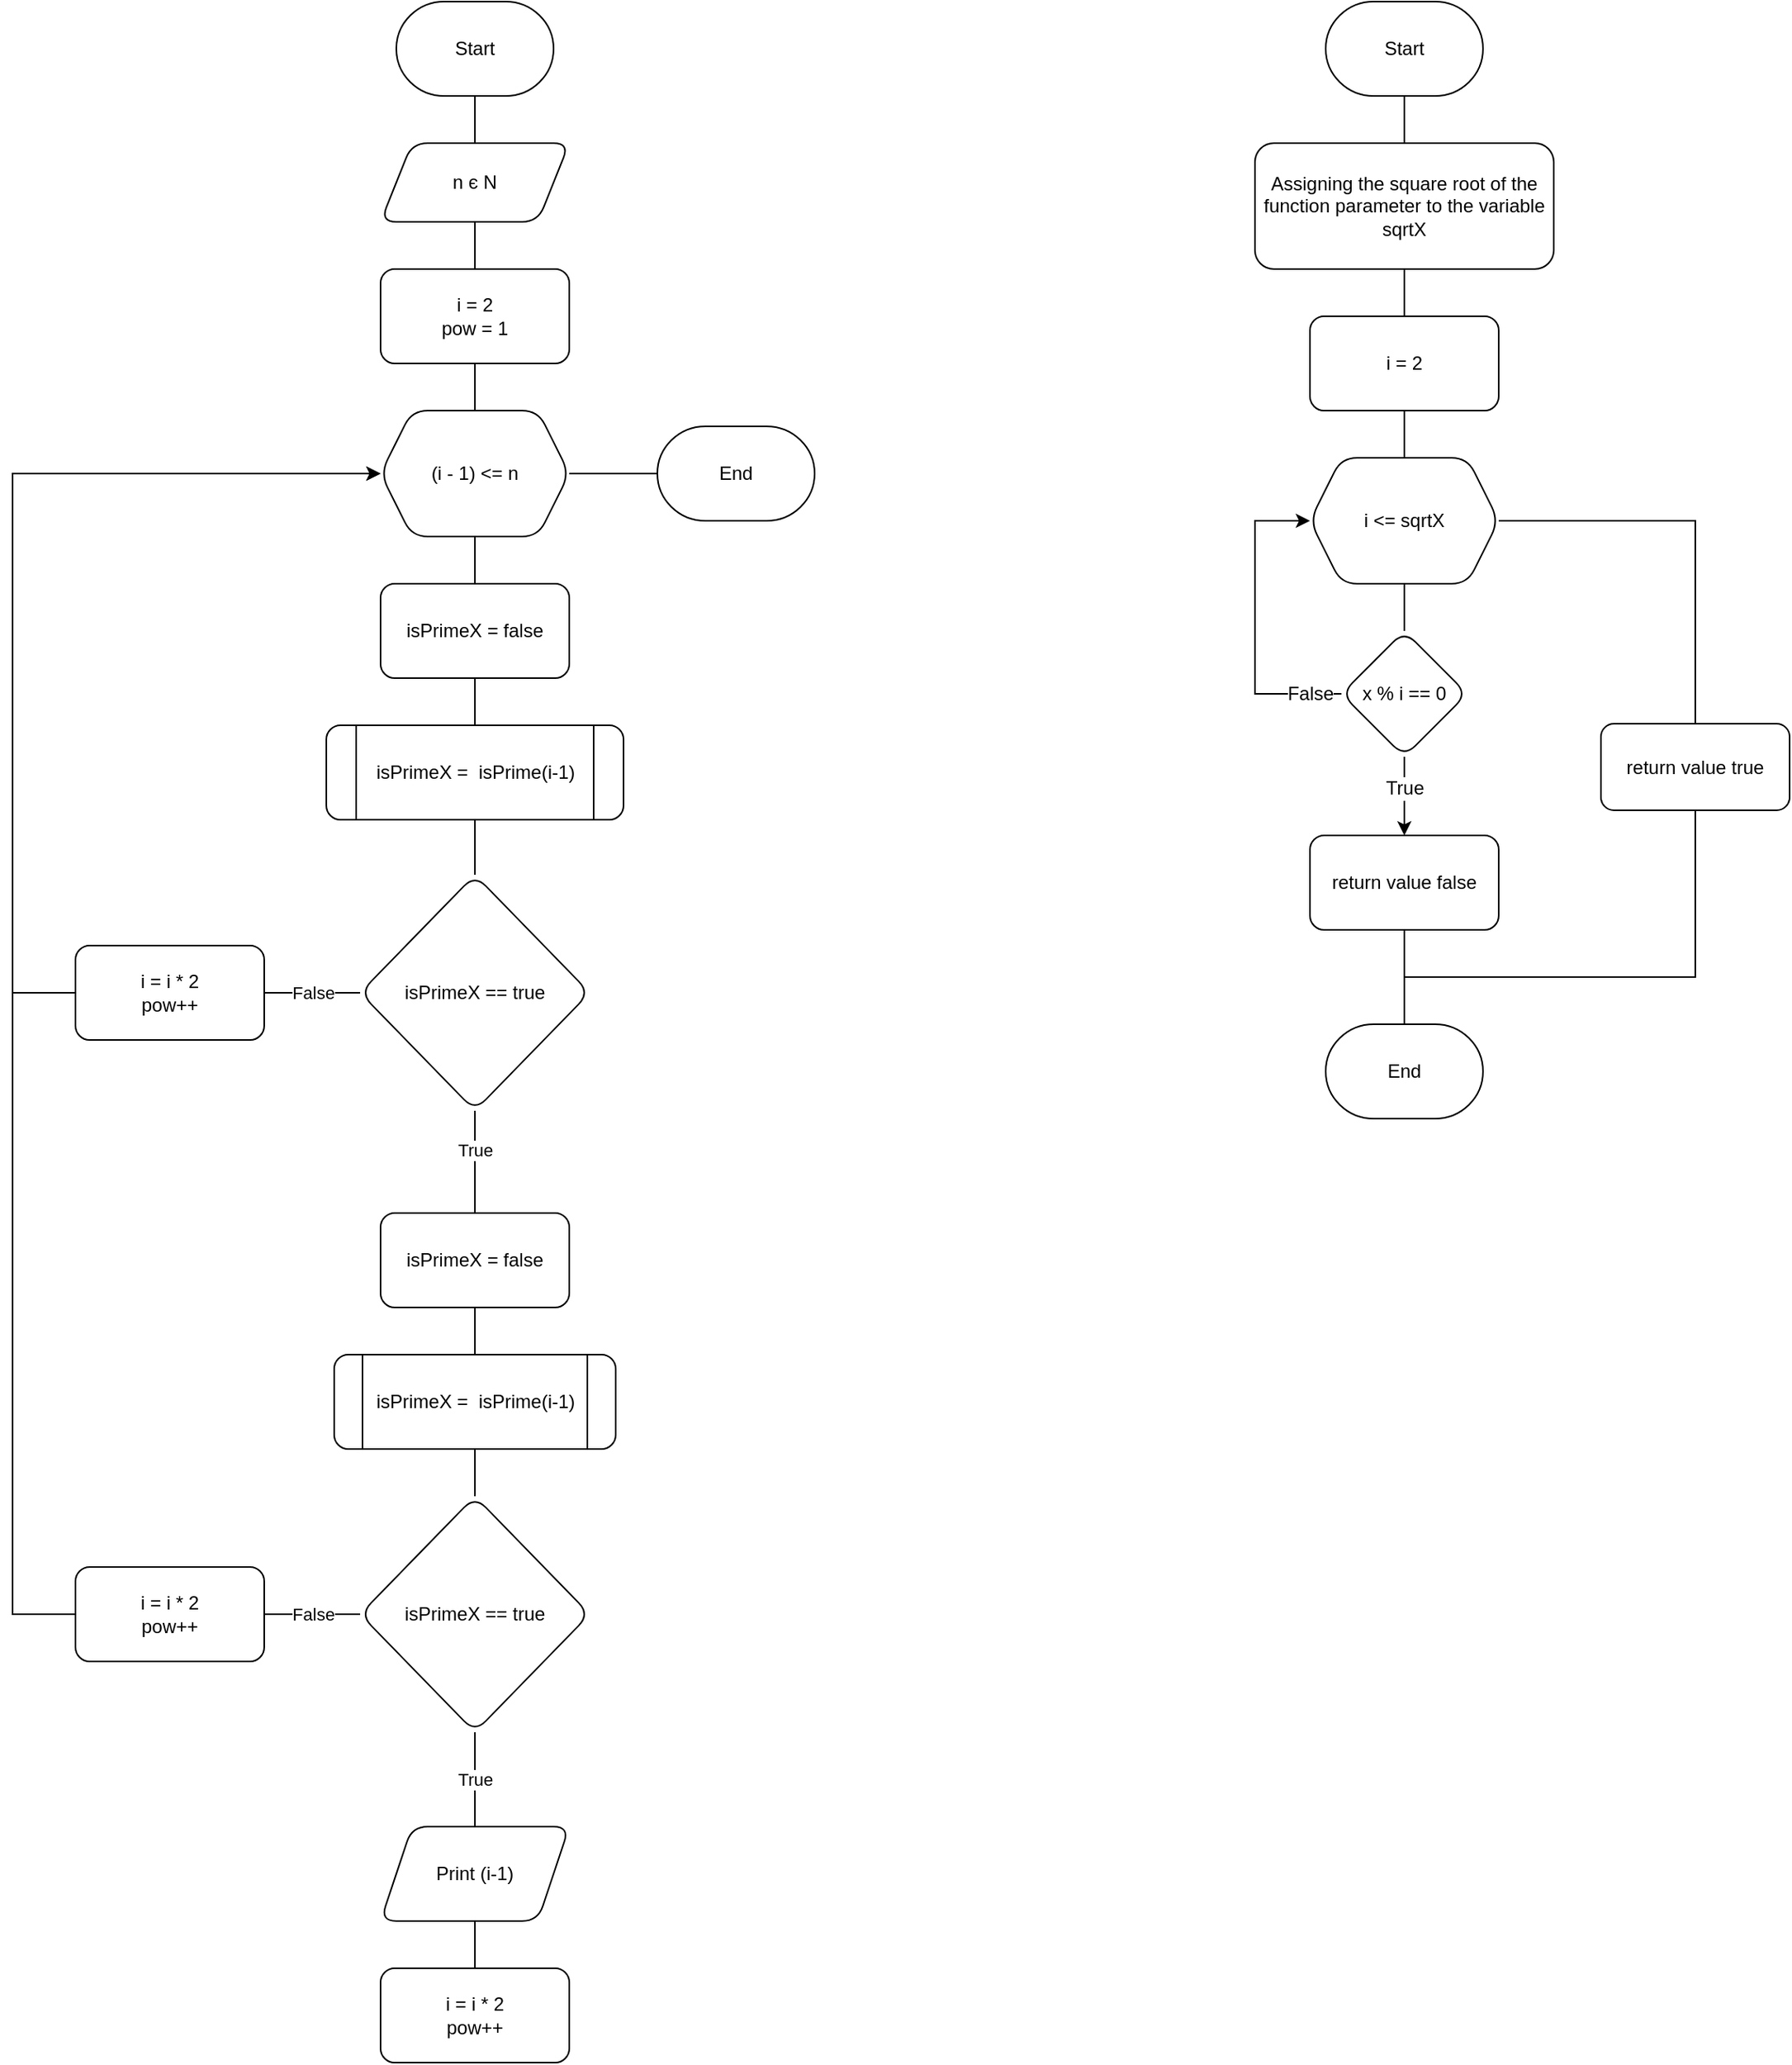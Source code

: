 <mxfile version="15.5.6" type="device"><diagram id="bGngBlNf72mOHMy-una_" name="Page-1"><mxGraphModel dx="1038" dy="2885" grid="1" gridSize="10" guides="1" tooltips="1" connect="1" arrows="1" fold="1" page="1" pageScale="1" pageWidth="827" pageHeight="1169" math="0" shadow="0"><root><mxCell id="0"/><mxCell id="1" parent="0"/><mxCell id="LE_naiQuzVoniJB5CTsR-4" value="" style="edgeStyle=orthogonalEdgeStyle;rounded=0;orthogonalLoop=1;jettySize=auto;html=1;endArrow=none;endFill=0;" edge="1" parent="1" source="LE_naiQuzVoniJB5CTsR-1" target="LE_naiQuzVoniJB5CTsR-3"><mxGeometry relative="1" as="geometry"/></mxCell><mxCell id="LE_naiQuzVoniJB5CTsR-1" value="Start" style="strokeWidth=1;html=1;shape=mxgraph.flowchart.terminator;whiteSpace=wrap;" vertex="1" parent="1"><mxGeometry x="364" y="-2220" width="100" height="60" as="geometry"/></mxCell><mxCell id="LE_naiQuzVoniJB5CTsR-8" value="" style="edgeStyle=orthogonalEdgeStyle;rounded=0;orthogonalLoop=1;jettySize=auto;html=1;endArrow=none;endFill=0;" edge="1" parent="1" source="LE_naiQuzVoniJB5CTsR-3" target="LE_naiQuzVoniJB5CTsR-7"><mxGeometry relative="1" as="geometry"/></mxCell><mxCell id="LE_naiQuzVoniJB5CTsR-3" value="n є N" style="shape=parallelogram;perimeter=parallelogramPerimeter;whiteSpace=wrap;html=1;fixedSize=1;strokeWidth=1;rounded=1;" vertex="1" parent="1"><mxGeometry x="354" y="-2130" width="120" height="50" as="geometry"/></mxCell><mxCell id="LE_naiQuzVoniJB5CTsR-10" value="" style="edgeStyle=orthogonalEdgeStyle;rounded=0;orthogonalLoop=1;jettySize=auto;html=1;endArrow=none;endFill=0;" edge="1" parent="1" source="LE_naiQuzVoniJB5CTsR-7" target="LE_naiQuzVoniJB5CTsR-9"><mxGeometry relative="1" as="geometry"/></mxCell><mxCell id="LE_naiQuzVoniJB5CTsR-7" value="i = 2&lt;br&gt;pow = 1" style="whiteSpace=wrap;html=1;rounded=1;strokeWidth=1;" vertex="1" parent="1"><mxGeometry x="354" y="-2050" width="120" height="60" as="geometry"/></mxCell><mxCell id="LE_naiQuzVoniJB5CTsR-27" value="" style="edgeStyle=orthogonalEdgeStyle;rounded=0;orthogonalLoop=1;jettySize=auto;html=1;endArrow=none;endFill=0;" edge="1" parent="1" source="LE_naiQuzVoniJB5CTsR-9" target="LE_naiQuzVoniJB5CTsR-26"><mxGeometry relative="1" as="geometry"/></mxCell><mxCell id="LE_naiQuzVoniJB5CTsR-9" value="(i - 1) &amp;lt;= n" style="shape=hexagon;perimeter=hexagonPerimeter2;whiteSpace=wrap;html=1;fixedSize=1;rounded=1;strokeWidth=1;" vertex="1" parent="1"><mxGeometry x="354" y="-1960" width="120" height="80" as="geometry"/></mxCell><mxCell id="LE_naiQuzVoniJB5CTsR-29" value="" style="edgeStyle=orthogonalEdgeStyle;rounded=0;orthogonalLoop=1;jettySize=auto;html=1;endArrow=none;endFill=0;" edge="1" parent="1" source="LE_naiQuzVoniJB5CTsR-26" target="LE_naiQuzVoniJB5CTsR-28"><mxGeometry relative="1" as="geometry"/></mxCell><mxCell id="LE_naiQuzVoniJB5CTsR-26" value="isPrimeX = false" style="whiteSpace=wrap;html=1;rounded=1;strokeWidth=1;" vertex="1" parent="1"><mxGeometry x="354" y="-1850" width="120" height="60" as="geometry"/></mxCell><mxCell id="LE_naiQuzVoniJB5CTsR-33" value="" style="edgeStyle=orthogonalEdgeStyle;rounded=0;orthogonalLoop=1;jettySize=auto;html=1;endArrow=none;endFill=0;" edge="1" parent="1" source="LE_naiQuzVoniJB5CTsR-28" target="LE_naiQuzVoniJB5CTsR-32"><mxGeometry relative="1" as="geometry"/></mxCell><mxCell id="LE_naiQuzVoniJB5CTsR-28" value="isPrimeX =&amp;nbsp; isPrime(i-1)" style="shape=process;whiteSpace=wrap;html=1;backgroundOutline=1;rounded=1;strokeWidth=1;" vertex="1" parent="1"><mxGeometry x="319.5" y="-1760" width="189" height="60" as="geometry"/></mxCell><mxCell id="LE_naiQuzVoniJB5CTsR-54" value="False" style="edgeStyle=orthogonalEdgeStyle;rounded=0;orthogonalLoop=1;jettySize=auto;html=1;endArrow=none;endFill=0;entryX=1;entryY=0.5;entryDx=0;entryDy=0;exitX=0;exitY=0.5;exitDx=0;exitDy=0;" edge="1" parent="1" source="LE_naiQuzVoniJB5CTsR-32" target="LE_naiQuzVoniJB5CTsR-57"><mxGeometry relative="1" as="geometry"><mxPoint x="311" y="-1590" as="sourcePoint"/><mxPoint x="284" y="-1590" as="targetPoint"/></mxGeometry></mxCell><mxCell id="LE_naiQuzVoniJB5CTsR-32" value="isPrimeX == true" style="rhombus;whiteSpace=wrap;html=1;rounded=1;strokeWidth=1;" vertex="1" parent="1"><mxGeometry x="341" y="-1665" width="146" height="150" as="geometry"/></mxCell><mxCell id="LE_naiQuzVoniJB5CTsR-57" value="i = i * 2&lt;br&gt;pow++" style="whiteSpace=wrap;html=1;rounded=1;strokeWidth=1;" vertex="1" parent="1"><mxGeometry x="160" y="-1620" width="120" height="60" as="geometry"/></mxCell><mxCell id="LE_naiQuzVoniJB5CTsR-58" value="False" style="edgeStyle=orthogonalEdgeStyle;rounded=0;orthogonalLoop=1;jettySize=auto;html=1;endArrow=none;endFill=0;entryX=1;entryY=0.5;entryDx=0;entryDy=0;exitX=0;exitY=0.5;exitDx=0;exitDy=0;" edge="1" parent="1" target="LE_naiQuzVoniJB5CTsR-59" source="LE_naiQuzVoniJB5CTsR-84"><mxGeometry relative="1" as="geometry"><mxPoint x="340" y="-1195" as="sourcePoint"/><mxPoint x="364" y="-1195" as="targetPoint"/></mxGeometry></mxCell><mxCell id="LE_naiQuzVoniJB5CTsR-59" value="i = i * 2&lt;br&gt;pow++" style="whiteSpace=wrap;html=1;rounded=1;strokeWidth=1;" vertex="1" parent="1"><mxGeometry x="160" y="-1225" width="120" height="60" as="geometry"/></mxCell><mxCell id="LE_naiQuzVoniJB5CTsR-60" value="" style="endArrow=classic;html=1;rounded=0;exitX=0;exitY=0.5;exitDx=0;exitDy=0;entryX=0;entryY=0.5;entryDx=0;entryDy=0;" edge="1" parent="1" source="LE_naiQuzVoniJB5CTsR-57" target="LE_naiQuzVoniJB5CTsR-9"><mxGeometry width="50" height="50" relative="1" as="geometry"><mxPoint x="390" y="-1680" as="sourcePoint"/><mxPoint x="440" y="-1730" as="targetPoint"/><Array as="points"><mxPoint x="120" y="-1590"/><mxPoint x="120" y="-1920"/></Array></mxGeometry></mxCell><mxCell id="LE_naiQuzVoniJB5CTsR-61" value="" style="endArrow=classic;html=1;rounded=0;exitX=0;exitY=0.5;exitDx=0;exitDy=0;entryX=0;entryY=0.5;entryDx=0;entryDy=0;" edge="1" parent="1" source="LE_naiQuzVoniJB5CTsR-59" target="LE_naiQuzVoniJB5CTsR-9"><mxGeometry width="50" height="50" relative="1" as="geometry"><mxPoint x="390" y="-1380" as="sourcePoint"/><mxPoint x="440" y="-1430" as="targetPoint"/><Array as="points"><mxPoint x="120" y="-1195"/><mxPoint x="120" y="-1920"/></Array></mxGeometry></mxCell><mxCell id="LE_naiQuzVoniJB5CTsR-72" value="" style="edgeStyle=orthogonalEdgeStyle;rounded=0;orthogonalLoop=1;jettySize=auto;html=1;endArrow=none;endFill=0;exitX=0.5;exitY=1;exitDx=0;exitDy=0;" edge="1" parent="1" source="LE_naiQuzVoniJB5CTsR-81" target="LE_naiQuzVoniJB5CTsR-73"><mxGeometry relative="1" as="geometry"><mxPoint x="370" y="-980" as="sourcePoint"/></mxGeometry></mxCell><mxCell id="LE_naiQuzVoniJB5CTsR-73" value="i = i * 2&lt;br&gt;pow++" style="whiteSpace=wrap;html=1;rounded=1;strokeWidth=1;" vertex="1" parent="1"><mxGeometry x="354" y="-970" width="120" height="60" as="geometry"/></mxCell><mxCell id="LE_naiQuzVoniJB5CTsR-81" value="Print (i-1)" style="shape=parallelogram;perimeter=parallelogramPerimeter;whiteSpace=wrap;html=1;fixedSize=1;rounded=1;strokeWidth=1;" vertex="1" parent="1"><mxGeometry x="354" y="-1060" width="120" height="60" as="geometry"/></mxCell><mxCell id="LE_naiQuzVoniJB5CTsR-95" value="True" style="edgeStyle=orthogonalEdgeStyle;rounded=0;orthogonalLoop=1;jettySize=auto;html=1;endArrow=none;endFill=0;entryX=0.5;entryY=0;entryDx=0;entryDy=0;" edge="1" parent="1" source="LE_naiQuzVoniJB5CTsR-84" target="LE_naiQuzVoniJB5CTsR-81"><mxGeometry relative="1" as="geometry"><mxPoint x="420" y="-1060" as="targetPoint"/></mxGeometry></mxCell><mxCell id="LE_naiQuzVoniJB5CTsR-84" value="isPrimeX == true" style="rhombus;whiteSpace=wrap;html=1;rounded=1;strokeWidth=1;" vertex="1" parent="1"><mxGeometry x="341" y="-1270" width="146" height="150" as="geometry"/></mxCell><mxCell id="LE_naiQuzVoniJB5CTsR-86" value="" style="endArrow=none;html=1;rounded=0;entryX=0.5;entryY=1;entryDx=0;entryDy=0;exitX=0.5;exitY=0;exitDx=0;exitDy=0;" edge="1" parent="1" source="LE_naiQuzVoniJB5CTsR-89" target="LE_naiQuzVoniJB5CTsR-32"><mxGeometry width="50" height="50" relative="1" as="geometry"><mxPoint x="414" y="-1400" as="sourcePoint"/><mxPoint x="500" y="-1350" as="targetPoint"/></mxGeometry></mxCell><mxCell id="LE_naiQuzVoniJB5CTsR-87" value="True" style="edgeLabel;html=1;align=center;verticalAlign=middle;resizable=0;points=[];" vertex="1" connectable="0" parent="LE_naiQuzVoniJB5CTsR-86"><mxGeometry x="0.35" y="-4" relative="1" as="geometry"><mxPoint x="-4" y="4" as="offset"/></mxGeometry></mxCell><mxCell id="LE_naiQuzVoniJB5CTsR-88" value="" style="edgeStyle=orthogonalEdgeStyle;rounded=0;orthogonalLoop=1;jettySize=auto;html=1;endArrow=none;endFill=0;" edge="1" parent="1" source="LE_naiQuzVoniJB5CTsR-89" target="LE_naiQuzVoniJB5CTsR-90"><mxGeometry relative="1" as="geometry"/></mxCell><mxCell id="LE_naiQuzVoniJB5CTsR-89" value="isPrimeX = false" style="whiteSpace=wrap;html=1;rounded=1;strokeWidth=1;" vertex="1" parent="1"><mxGeometry x="354" y="-1450" width="120" height="60" as="geometry"/></mxCell><mxCell id="LE_naiQuzVoniJB5CTsR-90" value="isPrimeX =&amp;nbsp; isPrime(i-1)" style="shape=process;whiteSpace=wrap;html=1;backgroundOutline=1;rounded=1;strokeWidth=1;" vertex="1" parent="1"><mxGeometry x="324.5" y="-1360" width="179" height="60" as="geometry"/></mxCell><mxCell id="LE_naiQuzVoniJB5CTsR-91" value="" style="endArrow=none;html=1;rounded=0;entryX=0.5;entryY=1;entryDx=0;entryDy=0;exitX=0.5;exitY=0;exitDx=0;exitDy=0;" edge="1" parent="1" source="LE_naiQuzVoniJB5CTsR-84" target="LE_naiQuzVoniJB5CTsR-90"><mxGeometry width="50" height="50" relative="1" as="geometry"><mxPoint x="450" y="-1230" as="sourcePoint"/><mxPoint x="500" y="-1280" as="targetPoint"/></mxGeometry></mxCell><mxCell id="LE_naiQuzVoniJB5CTsR-99" value="" style="edgeStyle=orthogonalEdgeStyle;rounded=0;orthogonalLoop=1;jettySize=auto;html=1;endArrow=none;endFill=0;" edge="1" parent="1" source="LE_naiQuzVoniJB5CTsR-97" target="LE_naiQuzVoniJB5CTsR-98"><mxGeometry relative="1" as="geometry"/></mxCell><mxCell id="LE_naiQuzVoniJB5CTsR-97" value="Start" style="strokeWidth=1;html=1;shape=mxgraph.flowchart.terminator;whiteSpace=wrap;" vertex="1" parent="1"><mxGeometry x="955" y="-2220" width="100" height="60" as="geometry"/></mxCell><mxCell id="LE_naiQuzVoniJB5CTsR-101" value="" style="edgeStyle=orthogonalEdgeStyle;rounded=0;orthogonalLoop=1;jettySize=auto;html=1;fontFamily=Helvetica;fontSize=12;endArrow=none;endFill=0;" edge="1" parent="1" source="LE_naiQuzVoniJB5CTsR-98" target="LE_naiQuzVoniJB5CTsR-100"><mxGeometry relative="1" as="geometry"/></mxCell><mxCell id="LE_naiQuzVoniJB5CTsR-98" value="Assigning the square root of the function parameter to the variable sqrtX" style="whiteSpace=wrap;html=1;strokeWidth=1;rounded=1;fontFamily=Helvetica;fontSize=12;" vertex="1" parent="1"><mxGeometry x="910" y="-2130" width="190" height="80" as="geometry"/></mxCell><mxCell id="LE_naiQuzVoniJB5CTsR-103" value="" style="edgeStyle=orthogonalEdgeStyle;rounded=0;orthogonalLoop=1;jettySize=auto;html=1;fontFamily=Helvetica;fontSize=12;endArrow=none;endFill=0;" edge="1" parent="1" source="LE_naiQuzVoniJB5CTsR-100" target="LE_naiQuzVoniJB5CTsR-102"><mxGeometry relative="1" as="geometry"/></mxCell><mxCell id="LE_naiQuzVoniJB5CTsR-100" value="i = 2" style="whiteSpace=wrap;html=1;rounded=1;strokeWidth=1;" vertex="1" parent="1"><mxGeometry x="945" y="-2020" width="120" height="60" as="geometry"/></mxCell><mxCell id="LE_naiQuzVoniJB5CTsR-105" value="" style="edgeStyle=orthogonalEdgeStyle;rounded=0;orthogonalLoop=1;jettySize=auto;html=1;fontFamily=Helvetica;fontSize=12;endArrow=none;endFill=0;" edge="1" parent="1" source="LE_naiQuzVoniJB5CTsR-102" target="LE_naiQuzVoniJB5CTsR-104"><mxGeometry relative="1" as="geometry"/></mxCell><mxCell id="LE_naiQuzVoniJB5CTsR-102" value="i &amp;lt;= sqrtX" style="shape=hexagon;perimeter=hexagonPerimeter2;whiteSpace=wrap;html=1;fixedSize=1;rounded=1;strokeWidth=1;" vertex="1" parent="1"><mxGeometry x="945" y="-1930" width="120" height="80" as="geometry"/></mxCell><mxCell id="LE_naiQuzVoniJB5CTsR-104" value="x % i == 0" style="rhombus;whiteSpace=wrap;html=1;rounded=1;strokeWidth=1;" vertex="1" parent="1"><mxGeometry x="965" y="-1820" width="80" height="80" as="geometry"/></mxCell><mxCell id="LE_naiQuzVoniJB5CTsR-109" value="False" style="endArrow=classic;html=1;rounded=0;fontFamily=Helvetica;fontSize=12;exitX=0;exitY=0.5;exitDx=0;exitDy=0;entryX=0;entryY=0.5;entryDx=0;entryDy=0;" edge="1" parent="1" source="LE_naiQuzVoniJB5CTsR-104" target="LE_naiQuzVoniJB5CTsR-102"><mxGeometry x="-0.8" width="50" height="50" relative="1" as="geometry"><mxPoint x="825" y="-1705" as="sourcePoint"/><mxPoint x="885" y="-1730" as="targetPoint"/><Array as="points"><mxPoint x="910" y="-1780"/><mxPoint x="910" y="-1890"/></Array><mxPoint as="offset"/></mxGeometry></mxCell><mxCell id="LE_naiQuzVoniJB5CTsR-113" value="End" style="strokeWidth=1;html=1;shape=mxgraph.flowchart.terminator;whiteSpace=wrap;rounded=1;" vertex="1" parent="1"><mxGeometry x="955" y="-1570" width="100" height="60" as="geometry"/></mxCell><mxCell id="LE_naiQuzVoniJB5CTsR-122" value="End" style="strokeWidth=1;html=1;shape=mxgraph.flowchart.terminator;whiteSpace=wrap;rounded=1;" vertex="1" parent="1"><mxGeometry x="530" y="-1950" width="100" height="60" as="geometry"/></mxCell><mxCell id="LE_naiQuzVoniJB5CTsR-123" value="" style="endArrow=none;html=1;rounded=0;fontFamily=Helvetica;fontSize=12;exitX=1;exitY=0.5;exitDx=0;exitDy=0;entryX=0;entryY=0.5;entryDx=0;entryDy=0;entryPerimeter=0;" edge="1" parent="1" source="LE_naiQuzVoniJB5CTsR-9" target="LE_naiQuzVoniJB5CTsR-122"><mxGeometry width="50" height="50" relative="1" as="geometry"><mxPoint x="500" y="-1790" as="sourcePoint"/><mxPoint x="550" y="-1840" as="targetPoint"/></mxGeometry></mxCell><mxCell id="LE_naiQuzVoniJB5CTsR-125" value="True" style="endArrow=classic;html=1;rounded=0;fontFamily=Helvetica;fontSize=12;entryX=0.5;entryY=0;entryDx=0;entryDy=0;endFill=1;exitX=0.5;exitY=1;exitDx=0;exitDy=0;" edge="1" parent="1" source="LE_naiQuzVoniJB5CTsR-104" target="LE_naiQuzVoniJB5CTsR-126"><mxGeometry x="-0.2" width="50" height="50" relative="1" as="geometry"><mxPoint x="1070" y="-1750" as="sourcePoint"/><mxPoint x="1010" y="-1760" as="targetPoint"/><mxPoint as="offset"/></mxGeometry></mxCell><mxCell id="LE_naiQuzVoniJB5CTsR-126" value="return value false" style="rounded=1;whiteSpace=wrap;html=1;fontFamily=Helvetica;fontSize=12;strokeWidth=1;labelBorderColor=none;" vertex="1" parent="1"><mxGeometry x="945" y="-1690" width="120" height="60" as="geometry"/></mxCell><mxCell id="LE_naiQuzVoniJB5CTsR-127" value="" style="endArrow=none;html=1;rounded=0;fontFamily=Helvetica;fontSize=12;entryX=0.5;entryY=1;entryDx=0;entryDy=0;exitX=0.5;exitY=0;exitDx=0;exitDy=0;exitPerimeter=0;" edge="1" parent="1" source="LE_naiQuzVoniJB5CTsR-113" target="LE_naiQuzVoniJB5CTsR-126"><mxGeometry width="50" height="50" relative="1" as="geometry"><mxPoint x="1005" y="-1590" as="sourcePoint"/><mxPoint x="960" y="-1600" as="targetPoint"/><Array as="points"><mxPoint x="1005" y="-1590"/></Array></mxGeometry></mxCell><mxCell id="LE_naiQuzVoniJB5CTsR-129" value="" style="endArrow=none;html=1;rounded=0;fontFamily=Helvetica;fontSize=12;exitX=1;exitY=0.5;exitDx=0;exitDy=0;entryX=0.5;entryY=0;entryDx=0;entryDy=0;" edge="1" parent="1" source="LE_naiQuzVoniJB5CTsR-102" target="LE_naiQuzVoniJB5CTsR-130"><mxGeometry width="50" height="50" relative="1" as="geometry"><mxPoint x="960" y="-1660" as="sourcePoint"/><mxPoint x="1190" y="-1780" as="targetPoint"/><Array as="points"><mxPoint x="1190" y="-1890"/></Array></mxGeometry></mxCell><mxCell id="LE_naiQuzVoniJB5CTsR-135" style="edgeStyle=orthogonalEdgeStyle;rounded=0;orthogonalLoop=1;jettySize=auto;html=1;entryX=0.5;entryY=0;entryDx=0;entryDy=0;entryPerimeter=0;fontFamily=Helvetica;fontSize=12;endArrow=none;endFill=0;" edge="1" parent="1" source="LE_naiQuzVoniJB5CTsR-130" target="LE_naiQuzVoniJB5CTsR-113"><mxGeometry relative="1" as="geometry"><Array as="points"><mxPoint x="1190" y="-1600"/><mxPoint x="1005" y="-1600"/></Array></mxGeometry></mxCell><mxCell id="LE_naiQuzVoniJB5CTsR-130" value="&lt;span&gt;return value true&lt;/span&gt;" style="rounded=1;whiteSpace=wrap;html=1;labelBorderColor=none;fontFamily=Helvetica;fontSize=12;strokeWidth=1;" vertex="1" parent="1"><mxGeometry x="1130" y="-1761" width="120" height="55" as="geometry"/></mxCell></root></mxGraphModel></diagram></mxfile>